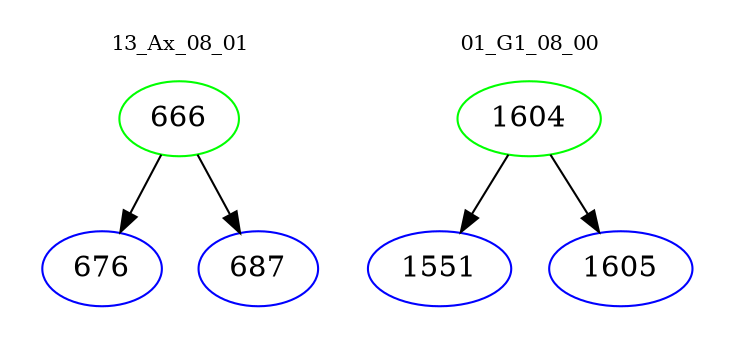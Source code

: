digraph{
subgraph cluster_0 {
color = white
label = "13_Ax_08_01";
fontsize=10;
T0_666 [label="666", color="green"]
T0_666 -> T0_676 [color="black"]
T0_676 [label="676", color="blue"]
T0_666 -> T0_687 [color="black"]
T0_687 [label="687", color="blue"]
}
subgraph cluster_1 {
color = white
label = "01_G1_08_00";
fontsize=10;
T1_1604 [label="1604", color="green"]
T1_1604 -> T1_1551 [color="black"]
T1_1551 [label="1551", color="blue"]
T1_1604 -> T1_1605 [color="black"]
T1_1605 [label="1605", color="blue"]
}
}
